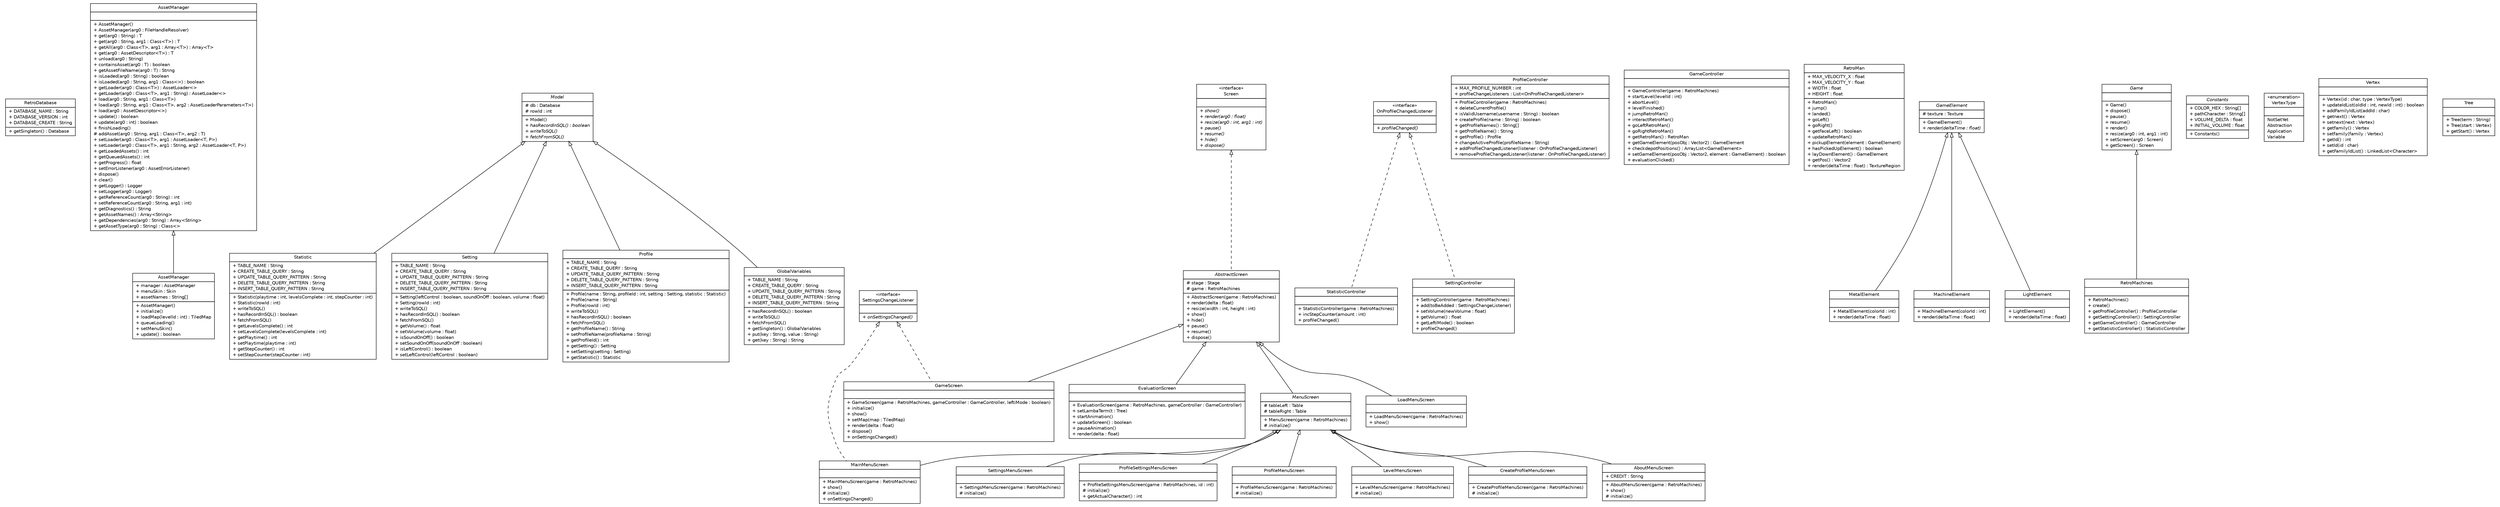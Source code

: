 #!/usr/local/bin/dot
#
# Class diagram 
# Generated by UMLGraph version R5_7_2-3-gee82a7 (http://www.umlgraph.org/)
#

digraph G {
	edge [fontname="Helvetica",fontsize=10,labelfontname="Helvetica",labelfontsize=10];
	node [fontname="Helvetica",fontsize=10,shape=plaintext];
	nodesep=0.25;
	ranksep=0.5;
	// com.retroMachines.data.RetroDatabase
	c0 [label=<<table title="com.retroMachines.data.RetroDatabase" border="0" cellborder="1" cellspacing="0" cellpadding="2" port="p">
		<tr><td><table border="0" cellspacing="0" cellpadding="1">
<tr><td align="center" balign="center"> RetroDatabase </td></tr>
		</table></td></tr>
		<tr><td><table border="0" cellspacing="0" cellpadding="1">
<tr><td align="left" balign="left"> + DATABASE_NAME : String </td></tr>
<tr><td align="left" balign="left"> + DATABASE_VERSION : int </td></tr>
<tr><td align="left" balign="left"> + DATABASE_CREATE : String </td></tr>
		</table></td></tr>
		<tr><td><table border="0" cellspacing="0" cellpadding="1">
<tr><td align="left" balign="left"> + getSingleton() : Database </td></tr>
		</table></td></tr>
		</table>>, URL="null", fontname="Helvetica", fontcolor="black", fontsize=10.0];
	// com.retroMachines.data.AssetManager
	c1 [label=<<table title="com.retroMachines.data.AssetManager" border="0" cellborder="1" cellspacing="0" cellpadding="2" port="p">
		<tr><td><table border="0" cellspacing="0" cellpadding="1">
<tr><td align="center" balign="center"> AssetManager </td></tr>
		</table></td></tr>
		<tr><td><table border="0" cellspacing="0" cellpadding="1">
<tr><td align="left" balign="left"> + manager : AssetManager </td></tr>
<tr><td align="left" balign="left"> + menuSkin : Skin </td></tr>
<tr><td align="left" balign="left"> + assetNames : String[] </td></tr>
		</table></td></tr>
		<tr><td><table border="0" cellspacing="0" cellpadding="1">
<tr><td align="left" balign="left"> + AssetManager() </td></tr>
<tr><td align="left" balign="left"> + initialize() </td></tr>
<tr><td align="left" balign="left"> + loadMap(levelId : int) : TiledMap </td></tr>
<tr><td align="left" balign="left"> + queueLoading() </td></tr>
<tr><td align="left" balign="left"> + setMenuSkin() </td></tr>
<tr><td align="left" balign="left"> + update() : boolean </td></tr>
		</table></td></tr>
		</table>>, URL="null", fontname="Helvetica", fontcolor="black", fontsize=10.0];
	// com.retroMachines.data.models.Statistic
	c2 [label=<<table title="com.retroMachines.data.models.Statistic" border="0" cellborder="1" cellspacing="0" cellpadding="2" port="p">
		<tr><td><table border="0" cellspacing="0" cellpadding="1">
<tr><td align="center" balign="center"> Statistic </td></tr>
		</table></td></tr>
		<tr><td><table border="0" cellspacing="0" cellpadding="1">
<tr><td align="left" balign="left"> + TABLE_NAME : String </td></tr>
<tr><td align="left" balign="left"> + CREATE_TABLE_QUERY : String </td></tr>
<tr><td align="left" balign="left"> + UPDATE_TABLE_QUERY_PATTERN : String </td></tr>
<tr><td align="left" balign="left"> + DELETE_TABLE_QUERY_PATTERN : String </td></tr>
<tr><td align="left" balign="left"> + INSERT_TABLE_QUERY_PATTERN : String </td></tr>
		</table></td></tr>
		<tr><td><table border="0" cellspacing="0" cellpadding="1">
<tr><td align="left" balign="left"> + Statistic(playtime : int, levelsComplete : int, stepCounter : int) </td></tr>
<tr><td align="left" balign="left"> + Statistic(rowId : int) </td></tr>
<tr><td align="left" balign="left"> + writeToSQL() </td></tr>
<tr><td align="left" balign="left"> + hasRecordInSQL() : boolean </td></tr>
<tr><td align="left" balign="left"> + fetchFromSQL() </td></tr>
<tr><td align="left" balign="left"> + getLevelsComplete() : int </td></tr>
<tr><td align="left" balign="left"> + setLevelsComplete(levelsComplete : int) </td></tr>
<tr><td align="left" balign="left"> + getPlaytime() : int </td></tr>
<tr><td align="left" balign="left"> + setPlaytime(playtime : int) </td></tr>
<tr><td align="left" balign="left"> + getStepCounter() : int </td></tr>
<tr><td align="left" balign="left"> + setStepCounter(stepCounter : int) </td></tr>
		</table></td></tr>
		</table>>, URL="null", fontname="Helvetica", fontcolor="black", fontsize=10.0];
	// com.retroMachines.data.models.SettingsChangeListener
	c3 [label=<<table title="com.retroMachines.data.models.SettingsChangeListener" border="0" cellborder="1" cellspacing="0" cellpadding="2" port="p">
		<tr><td><table border="0" cellspacing="0" cellpadding="1">
<tr><td align="center" balign="center"> &#171;interface&#187; </td></tr>
<tr><td align="center" balign="center"> SettingsChangeListener </td></tr>
		</table></td></tr>
		<tr><td><table border="0" cellspacing="0" cellpadding="1">
<tr><td align="left" balign="left">  </td></tr>
		</table></td></tr>
		<tr><td><table border="0" cellspacing="0" cellpadding="1">
<tr><td align="left" balign="left"><font face="Helvetica-Oblique" point-size="10.0"> + onSettingsChanged() </font></td></tr>
		</table></td></tr>
		</table>>, URL="null", fontname="Helvetica", fontcolor="black", fontsize=10.0];
	// com.retroMachines.data.models.Setting
	c4 [label=<<table title="com.retroMachines.data.models.Setting" border="0" cellborder="1" cellspacing="0" cellpadding="2" port="p">
		<tr><td><table border="0" cellspacing="0" cellpadding="1">
<tr><td align="center" balign="center"> Setting </td></tr>
		</table></td></tr>
		<tr><td><table border="0" cellspacing="0" cellpadding="1">
<tr><td align="left" balign="left"> + TABLE_NAME : String </td></tr>
<tr><td align="left" balign="left"> + CREATE_TABLE_QUERY : String </td></tr>
<tr><td align="left" balign="left"> + UPDATE_TABLE_QUERY_PATTERN : String </td></tr>
<tr><td align="left" balign="left"> + DELETE_TABLE_QUERY_PATTERN : String </td></tr>
<tr><td align="left" balign="left"> + INSERT_TABLE_QUERY_PATTERN : String </td></tr>
		</table></td></tr>
		<tr><td><table border="0" cellspacing="0" cellpadding="1">
<tr><td align="left" balign="left"> + Setting(leftControl : boolean, soundOnOff : boolean, volume : float) </td></tr>
<tr><td align="left" balign="left"> + Setting(rowId : int) </td></tr>
<tr><td align="left" balign="left"> + writeToSQL() </td></tr>
<tr><td align="left" balign="left"> + hasRecordInSQL() : boolean </td></tr>
<tr><td align="left" balign="left"> + fetchFromSQL() </td></tr>
<tr><td align="left" balign="left"> + getVolume() : float </td></tr>
<tr><td align="left" balign="left"> + setVolume(volume : float) </td></tr>
<tr><td align="left" balign="left"> + isSoundOnOff() : boolean </td></tr>
<tr><td align="left" balign="left"> + setSoundOnOff(soundOnOff : boolean) </td></tr>
<tr><td align="left" balign="left"> + isLeftControl() : boolean </td></tr>
<tr><td align="left" balign="left"> + setLeftControl(leftControl : boolean) </td></tr>
		</table></td></tr>
		</table>>, URL="null", fontname="Helvetica", fontcolor="black", fontsize=10.0];
	// com.retroMachines.data.models.Profile
	c5 [label=<<table title="com.retroMachines.data.models.Profile" border="0" cellborder="1" cellspacing="0" cellpadding="2" port="p">
		<tr><td><table border="0" cellspacing="0" cellpadding="1">
<tr><td align="center" balign="center"> Profile </td></tr>
		</table></td></tr>
		<tr><td><table border="0" cellspacing="0" cellpadding="1">
<tr><td align="left" balign="left"> + TABLE_NAME : String </td></tr>
<tr><td align="left" balign="left"> + CREATE_TABLE_QUERY : String </td></tr>
<tr><td align="left" balign="left"> + UPDATE_TABLE_QUERY_PATTERN : String </td></tr>
<tr><td align="left" balign="left"> + DELETE_TABLE_QUERY_PATTERN : String </td></tr>
<tr><td align="left" balign="left"> + INSERT_TABLE_QUERY_PATTERN : String </td></tr>
		</table></td></tr>
		<tr><td><table border="0" cellspacing="0" cellpadding="1">
<tr><td align="left" balign="left"> + Profile(name : String, profileId : int, setting : Setting, statistic : Statistic) </td></tr>
<tr><td align="left" balign="left"> + Profile(name : String) </td></tr>
<tr><td align="left" balign="left"> + Profile(rowId : int) </td></tr>
<tr><td align="left" balign="left"> + writeToSQL() </td></tr>
<tr><td align="left" balign="left"> + hasRecordInSQL() : boolean </td></tr>
<tr><td align="left" balign="left"> + fetchFromSQL() </td></tr>
<tr><td align="left" balign="left"> + getProfileName() : String </td></tr>
<tr><td align="left" balign="left"> + setProfileName(profileName : String) </td></tr>
<tr><td align="left" balign="left"> + getProfileId() : int </td></tr>
<tr><td align="left" balign="left"> + getSetting() : Setting </td></tr>
<tr><td align="left" balign="left"> + setSetting(setting : Setting) </td></tr>
<tr><td align="left" balign="left"> + getStatistic() : Statistic </td></tr>
		</table></td></tr>
		</table>>, URL="null", fontname="Helvetica", fontcolor="black", fontsize=10.0];
	// com.retroMachines.data.models.Model
	c6 [label=<<table title="com.retroMachines.data.models.Model" border="0" cellborder="1" cellspacing="0" cellpadding="2" port="p">
		<tr><td><table border="0" cellspacing="0" cellpadding="1">
<tr><td align="center" balign="center"><font face="Helvetica-Oblique"> Model </font></td></tr>
		</table></td></tr>
		<tr><td><table border="0" cellspacing="0" cellpadding="1">
<tr><td align="left" balign="left"> # db : Database </td></tr>
<tr><td align="left" balign="left"> # rowId : int </td></tr>
		</table></td></tr>
		<tr><td><table border="0" cellspacing="0" cellpadding="1">
<tr><td align="left" balign="left"> + Model() </td></tr>
<tr><td align="left" balign="left"><font face="Helvetica-Oblique" point-size="10.0"> + hasRecordInSQL() : boolean </font></td></tr>
<tr><td align="left" balign="left"><font face="Helvetica-Oblique" point-size="10.0"> + writeToSQL() </font></td></tr>
<tr><td align="left" balign="left"><font face="Helvetica-Oblique" point-size="10.0"> + fetchFromSQL() </font></td></tr>
		</table></td></tr>
		</table>>, URL="null", fontname="Helvetica", fontcolor="black", fontsize=10.0];
	// com.retroMachines.data.models.GlobalVariables
	c7 [label=<<table title="com.retroMachines.data.models.GlobalVariables" border="0" cellborder="1" cellspacing="0" cellpadding="2" port="p">
		<tr><td><table border="0" cellspacing="0" cellpadding="1">
<tr><td align="center" balign="center"> GlobalVariables </td></tr>
		</table></td></tr>
		<tr><td><table border="0" cellspacing="0" cellpadding="1">
<tr><td align="left" balign="left"> + TABLE_NAME : String </td></tr>
<tr><td align="left" balign="left"> + CREATE_TABLE_QUERY : String </td></tr>
<tr><td align="left" balign="left"> + UPDATE_TABLE_QUERY_PATTERN : String </td></tr>
<tr><td align="left" balign="left"> + DELETE_TABLE_QUERY_PATTERN : String </td></tr>
<tr><td align="left" balign="left"> + INSERT_TABLE_QUERY_PATTERN : String </td></tr>
		</table></td></tr>
		<tr><td><table border="0" cellspacing="0" cellpadding="1">
<tr><td align="left" balign="left"> + hasRecordInSQL() : boolean </td></tr>
<tr><td align="left" balign="left"> + writeToSQL() </td></tr>
<tr><td align="left" balign="left"> + fetchFromSQL() </td></tr>
<tr><td align="left" balign="left"> + getSingleton() : GlobalVariables </td></tr>
<tr><td align="left" balign="left"> + put(key : String, value : String) </td></tr>
<tr><td align="left" balign="left"> + get(key : String) : String </td></tr>
		</table></td></tr>
		</table>>, URL="null", fontname="Helvetica", fontcolor="black", fontsize=10.0];
	// com.retroMachines.game.controllers.StatisticController
	c8 [label=<<table title="com.retroMachines.game.controllers.StatisticController" border="0" cellborder="1" cellspacing="0" cellpadding="2" port="p">
		<tr><td><table border="0" cellspacing="0" cellpadding="1">
<tr><td align="center" balign="center"> StatisticController </td></tr>
		</table></td></tr>
		<tr><td><table border="0" cellspacing="0" cellpadding="1">
<tr><td align="left" balign="left">  </td></tr>
		</table></td></tr>
		<tr><td><table border="0" cellspacing="0" cellpadding="1">
<tr><td align="left" balign="left"> + StatisticController(game : RetroMachines) </td></tr>
<tr><td align="left" balign="left"> + incStepCounter(amount : int) </td></tr>
<tr><td align="left" balign="left"> + profileChanged() </td></tr>
		</table></td></tr>
		</table>>, URL="null", fontname="Helvetica", fontcolor="black", fontsize=10.0];
	// com.retroMachines.game.controllers.SettingController
	c9 [label=<<table title="com.retroMachines.game.controllers.SettingController" border="0" cellborder="1" cellspacing="0" cellpadding="2" port="p">
		<tr><td><table border="0" cellspacing="0" cellpadding="1">
<tr><td align="center" balign="center"> SettingController </td></tr>
		</table></td></tr>
		<tr><td><table border="0" cellspacing="0" cellpadding="1">
<tr><td align="left" balign="left">  </td></tr>
		</table></td></tr>
		<tr><td><table border="0" cellspacing="0" cellpadding="1">
<tr><td align="left" balign="left"> + SettingController(game : RetroMachines) </td></tr>
<tr><td align="left" balign="left"> + add(toBeAdded : SettingsChangeListener) </td></tr>
<tr><td align="left" balign="left"> + setVolume(newVolume : float) </td></tr>
<tr><td align="left" balign="left"> + getVolume() : float </td></tr>
<tr><td align="left" balign="left"> + getLeftiMode() : boolean </td></tr>
<tr><td align="left" balign="left"> + profileChanged() </td></tr>
		</table></td></tr>
		</table>>, URL="null", fontname="Helvetica", fontcolor="black", fontsize=10.0];
	// com.retroMachines.game.controllers.ProfileController
	c10 [label=<<table title="com.retroMachines.game.controllers.ProfileController" border="0" cellborder="1" cellspacing="0" cellpadding="2" port="p">
		<tr><td><table border="0" cellspacing="0" cellpadding="1">
<tr><td align="center" balign="center"> ProfileController </td></tr>
		</table></td></tr>
		<tr><td><table border="0" cellspacing="0" cellpadding="1">
<tr><td align="left" balign="left"> + MAX_PROFILE_NUMBER : int </td></tr>
<tr><td align="left" balign="left"> + profileChangeListeners : List&lt;OnProfileChangedListener&gt; </td></tr>
		</table></td></tr>
		<tr><td><table border="0" cellspacing="0" cellpadding="1">
<tr><td align="left" balign="left"> + ProfileController(game : RetroMachines) </td></tr>
<tr><td align="left" balign="left"> + deleteCurrentProfile() </td></tr>
<tr><td align="left" balign="left"> + isValidUsername(username : String) : boolean </td></tr>
<tr><td align="left" balign="left"> + createProfile(name : String) : boolean </td></tr>
<tr><td align="left" balign="left"> + getProfileNames() : String[] </td></tr>
<tr><td align="left" balign="left"> + getProfileName() : String </td></tr>
<tr><td align="left" balign="left"> + getProfile() : Profile </td></tr>
<tr><td align="left" balign="left"> + changeActiveProfile(profileName : String) </td></tr>
<tr><td align="left" balign="left"> + addProfileChangedListener(listener : OnProfileChangedListener) </td></tr>
<tr><td align="left" balign="left"> + removeProfileChangedListener(listener : OnProfileChangedListener) </td></tr>
		</table></td></tr>
		</table>>, URL="null", fontname="Helvetica", fontcolor="black", fontsize=10.0];
	// com.retroMachines.game.controllers.OnProfileChangedListener
	c11 [label=<<table title="com.retroMachines.game.controllers.OnProfileChangedListener" border="0" cellborder="1" cellspacing="0" cellpadding="2" port="p">
		<tr><td><table border="0" cellspacing="0" cellpadding="1">
<tr><td align="center" balign="center"> &#171;interface&#187; </td></tr>
<tr><td align="center" balign="center"> OnProfileChangedListener </td></tr>
		</table></td></tr>
		<tr><td><table border="0" cellspacing="0" cellpadding="1">
<tr><td align="left" balign="left">  </td></tr>
		</table></td></tr>
		<tr><td><table border="0" cellspacing="0" cellpadding="1">
<tr><td align="left" balign="left"><font face="Helvetica-Oblique" point-size="10.0"> + profileChanged() </font></td></tr>
		</table></td></tr>
		</table>>, URL="null", fontname="Helvetica", fontcolor="black", fontsize=10.0];
	// com.retroMachines.game.controllers.GameController
	c12 [label=<<table title="com.retroMachines.game.controllers.GameController" border="0" cellborder="1" cellspacing="0" cellpadding="2" port="p">
		<tr><td><table border="0" cellspacing="0" cellpadding="1">
<tr><td align="center" balign="center"> GameController </td></tr>
		</table></td></tr>
		<tr><td><table border="0" cellspacing="0" cellpadding="1">
<tr><td align="left" balign="left">  </td></tr>
		</table></td></tr>
		<tr><td><table border="0" cellspacing="0" cellpadding="1">
<tr><td align="left" balign="left"> + GameController(game : RetroMachines) </td></tr>
<tr><td align="left" balign="left"> + startLevel(levelId : int) </td></tr>
<tr><td align="left" balign="left"> + abortLevel() </td></tr>
<tr><td align="left" balign="left"> + levelFinished() </td></tr>
<tr><td align="left" balign="left"> + jumpRetroMan() </td></tr>
<tr><td align="left" balign="left"> + interactRetroMan() </td></tr>
<tr><td align="left" balign="left"> + goLeftRetroMan() </td></tr>
<tr><td align="left" balign="left"> + goRightRetroMan() </td></tr>
<tr><td align="left" balign="left"> + getRetroMan() : RetroMan </td></tr>
<tr><td align="left" balign="left"> + getGameElement(posObj : Vector2) : GameElement </td></tr>
<tr><td align="left" balign="left"> + checkdepotPositions() : ArrayList&lt;GameElement&gt; </td></tr>
<tr><td align="left" balign="left"> + setGameElement(posObj : Vector2, element : GameElement) : boolean </td></tr>
<tr><td align="left" balign="left"> + evaluationClicked() </td></tr>
		</table></td></tr>
		</table>>, URL="null", fontname="Helvetica", fontcolor="black", fontsize=10.0];
	// com.retroMachines.game.gameelements.RetroMan
	c13 [label=<<table title="com.retroMachines.game.gameelements.RetroMan" border="0" cellborder="1" cellspacing="0" cellpadding="2" port="p">
		<tr><td><table border="0" cellspacing="0" cellpadding="1">
<tr><td align="center" balign="center"> RetroMan </td></tr>
		</table></td></tr>
		<tr><td><table border="0" cellspacing="0" cellpadding="1">
<tr><td align="left" balign="left"> + MAX_VELOCITY_X : float </td></tr>
<tr><td align="left" balign="left"> + MAX_VELOCITY_Y : float </td></tr>
<tr><td align="left" balign="left"> + WIDTH : float </td></tr>
<tr><td align="left" balign="left"> + HEIGHT : float </td></tr>
		</table></td></tr>
		<tr><td><table border="0" cellspacing="0" cellpadding="1">
<tr><td align="left" balign="left"> + RetroMan() </td></tr>
<tr><td align="left" balign="left"> + jump() </td></tr>
<tr><td align="left" balign="left"> + landed() </td></tr>
<tr><td align="left" balign="left"> + goLeft() </td></tr>
<tr><td align="left" balign="left"> + goRight() </td></tr>
<tr><td align="left" balign="left"> + getFaceLeft() : boolean </td></tr>
<tr><td align="left" balign="left"> + updateRetroMan() </td></tr>
<tr><td align="left" balign="left"> + pickupElement(element : GameElement) </td></tr>
<tr><td align="left" balign="left"> + hasPickedUpElement() : boolean </td></tr>
<tr><td align="left" balign="left"> + layDownElement() : GameElement </td></tr>
<tr><td align="left" balign="left"> + getPos() : Vector2 </td></tr>
<tr><td align="left" balign="left"> + render(deltaTime : float) : TextureRegion </td></tr>
		</table></td></tr>
		</table>>, URL="null", fontname="Helvetica", fontcolor="black", fontsize=10.0];
	// com.retroMachines.game.gameelements.MetalElement
	c14 [label=<<table title="com.retroMachines.game.gameelements.MetalElement" border="0" cellborder="1" cellspacing="0" cellpadding="2" port="p">
		<tr><td><table border="0" cellspacing="0" cellpadding="1">
<tr><td align="center" balign="center"> MetalElement </td></tr>
		</table></td></tr>
		<tr><td><table border="0" cellspacing="0" cellpadding="1">
<tr><td align="left" balign="left">  </td></tr>
		</table></td></tr>
		<tr><td><table border="0" cellspacing="0" cellpadding="1">
<tr><td align="left" balign="left"> + MetalElement(colorId : int) </td></tr>
<tr><td align="left" balign="left"> + render(deltaTime : float) </td></tr>
		</table></td></tr>
		</table>>, URL="null", fontname="Helvetica", fontcolor="black", fontsize=10.0];
	// com.retroMachines.game.gameelements.MachineElement
	c15 [label=<<table title="com.retroMachines.game.gameelements.MachineElement" border="0" cellborder="1" cellspacing="0" cellpadding="2" port="p">
		<tr><td><table border="0" cellspacing="0" cellpadding="1">
<tr><td align="center" balign="center"> MachineElement </td></tr>
		</table></td></tr>
		<tr><td><table border="0" cellspacing="0" cellpadding="1">
<tr><td align="left" balign="left">  </td></tr>
		</table></td></tr>
		<tr><td><table border="0" cellspacing="0" cellpadding="1">
<tr><td align="left" balign="left"> + MachineElement(colorId : int) </td></tr>
<tr><td align="left" balign="left"> + render(deltaTime : float) </td></tr>
		</table></td></tr>
		</table>>, URL="null", fontname="Helvetica", fontcolor="black", fontsize=10.0];
	// com.retroMachines.game.gameelements.LightElement
	c16 [label=<<table title="com.retroMachines.game.gameelements.LightElement" border="0" cellborder="1" cellspacing="0" cellpadding="2" port="p">
		<tr><td><table border="0" cellspacing="0" cellpadding="1">
<tr><td align="center" balign="center"> LightElement </td></tr>
		</table></td></tr>
		<tr><td><table border="0" cellspacing="0" cellpadding="1">
<tr><td align="left" balign="left">  </td></tr>
		</table></td></tr>
		<tr><td><table border="0" cellspacing="0" cellpadding="1">
<tr><td align="left" balign="left"> + LightElement() </td></tr>
<tr><td align="left" balign="left"> + render(deltaTime : float) </td></tr>
		</table></td></tr>
		</table>>, URL="null", fontname="Helvetica", fontcolor="black", fontsize=10.0];
	// com.retroMachines.game.gameelements.GameElement
	c17 [label=<<table title="com.retroMachines.game.gameelements.GameElement" border="0" cellborder="1" cellspacing="0" cellpadding="2" port="p">
		<tr><td><table border="0" cellspacing="0" cellpadding="1">
<tr><td align="center" balign="center"><font face="Helvetica-Oblique"> GameElement </font></td></tr>
		</table></td></tr>
		<tr><td><table border="0" cellspacing="0" cellpadding="1">
<tr><td align="left" balign="left"> # texture : Texture </td></tr>
		</table></td></tr>
		<tr><td><table border="0" cellspacing="0" cellpadding="1">
<tr><td align="left" balign="left"> + GameElement() </td></tr>
<tr><td align="left" balign="left"><font face="Helvetica-Oblique" point-size="10.0"> + render(deltaTime : float) </font></td></tr>
		</table></td></tr>
		</table>>, URL="null", fontname="Helvetica", fontcolor="black", fontsize=10.0];
	// com.retroMachines.RetroMachines
	c19 [label=<<table title="com.retroMachines.RetroMachines" border="0" cellborder="1" cellspacing="0" cellpadding="2" port="p">
		<tr><td><table border="0" cellspacing="0" cellpadding="1">
<tr><td align="center" balign="center"> RetroMachines </td></tr>
		</table></td></tr>
		<tr><td><table border="0" cellspacing="0" cellpadding="1">
<tr><td align="left" balign="left">  </td></tr>
		</table></td></tr>
		<tr><td><table border="0" cellspacing="0" cellpadding="1">
<tr><td align="left" balign="left"> + RetroMachines() </td></tr>
<tr><td align="left" balign="left"> + create() </td></tr>
<tr><td align="left" balign="left"> + getProfileController() : ProfileController </td></tr>
<tr><td align="left" balign="left"> + getSettingController() : SettingController </td></tr>
<tr><td align="left" balign="left"> + getGameController() : GameController </td></tr>
<tr><td align="left" balign="left"> + getStatisticController() : StatisticController </td></tr>
		</table></td></tr>
		</table>>, URL="null", fontname="Helvetica", fontcolor="black", fontsize=10.0];
	// com.retroMachines.ui.screens.AbstractScreen
	c20 [label=<<table title="com.retroMachines.ui.screens.AbstractScreen" border="0" cellborder="1" cellspacing="0" cellpadding="2" port="p">
		<tr><td><table border="0" cellspacing="0" cellpadding="1">
<tr><td align="center" balign="center"><font face="Helvetica-Oblique"> AbstractScreen </font></td></tr>
		</table></td></tr>
		<tr><td><table border="0" cellspacing="0" cellpadding="1">
<tr><td align="left" balign="left"> # stage : Stage </td></tr>
<tr><td align="left" balign="left"> # game : RetroMachines </td></tr>
		</table></td></tr>
		<tr><td><table border="0" cellspacing="0" cellpadding="1">
<tr><td align="left" balign="left"> + AbstractScreen(game : RetroMachines) </td></tr>
<tr><td align="left" balign="left"> + render(delta : float) </td></tr>
<tr><td align="left" balign="left"> + resize(width : int, height : int) </td></tr>
<tr><td align="left" balign="left"> + show() </td></tr>
<tr><td align="left" balign="left"> + hide() </td></tr>
<tr><td align="left" balign="left"> + pause() </td></tr>
<tr><td align="left" balign="left"> + resume() </td></tr>
<tr><td align="left" balign="left"> + dispose() </td></tr>
		</table></td></tr>
		</table>>, URL="null", fontname="Helvetica", fontcolor="black", fontsize=10.0];
	// com.retroMachines.ui.screens.game.GameScreen
	c21 [label=<<table title="com.retroMachines.ui.screens.game.GameScreen" border="0" cellborder="1" cellspacing="0" cellpadding="2" port="p">
		<tr><td><table border="0" cellspacing="0" cellpadding="1">
<tr><td align="center" balign="center"> GameScreen </td></tr>
		</table></td></tr>
		<tr><td><table border="0" cellspacing="0" cellpadding="1">
<tr><td align="left" balign="left">  </td></tr>
		</table></td></tr>
		<tr><td><table border="0" cellspacing="0" cellpadding="1">
<tr><td align="left" balign="left"> + GameScreen(game : RetroMachines, gameController : GameController, leftiMode : boolean) </td></tr>
<tr><td align="left" balign="left"> + initialize() </td></tr>
<tr><td align="left" balign="left"> + show() </td></tr>
<tr><td align="left" balign="left"> + setMap(map : TiledMap) </td></tr>
<tr><td align="left" balign="left"> + render(delta : float) </td></tr>
<tr><td align="left" balign="left"> + dispose() </td></tr>
<tr><td align="left" balign="left"> + onSettingsChanged() </td></tr>
		</table></td></tr>
		</table>>, URL="null", fontname="Helvetica", fontcolor="black", fontsize=10.0];
	// com.retroMachines.ui.screens.game.EvaluationScreen
	c22 [label=<<table title="com.retroMachines.ui.screens.game.EvaluationScreen" border="0" cellborder="1" cellspacing="0" cellpadding="2" port="p">
		<tr><td><table border="0" cellspacing="0" cellpadding="1">
<tr><td align="center" balign="center"> EvaluationScreen </td></tr>
		</table></td></tr>
		<tr><td><table border="0" cellspacing="0" cellpadding="1">
<tr><td align="left" balign="left">  </td></tr>
		</table></td></tr>
		<tr><td><table border="0" cellspacing="0" cellpadding="1">
<tr><td align="left" balign="left"> + EvaluationScreen(game : RetroMachines, gameController : GameController) </td></tr>
<tr><td align="left" balign="left"> + setLambaTerm(t : Tree) </td></tr>
<tr><td align="left" balign="left"> + startAnimation() </td></tr>
<tr><td align="left" balign="left"> + updateScreen() : boolean </td></tr>
<tr><td align="left" balign="left"> + pauseAnimation() </td></tr>
<tr><td align="left" balign="left"> + render(delta : float) </td></tr>
		</table></td></tr>
		</table>>, URL="null", fontname="Helvetica", fontcolor="black", fontsize=10.0];
	// com.retroMachines.ui.screens.menus.SettingsMenuScreen
	c23 [label=<<table title="com.retroMachines.ui.screens.menus.SettingsMenuScreen" border="0" cellborder="1" cellspacing="0" cellpadding="2" port="p">
		<tr><td><table border="0" cellspacing="0" cellpadding="1">
<tr><td align="center" balign="center"> SettingsMenuScreen </td></tr>
		</table></td></tr>
		<tr><td><table border="0" cellspacing="0" cellpadding="1">
<tr><td align="left" balign="left">  </td></tr>
		</table></td></tr>
		<tr><td><table border="0" cellspacing="0" cellpadding="1">
<tr><td align="left" balign="left"> + SettingsMenuScreen(game : RetroMachines) </td></tr>
<tr><td align="left" balign="left"> # initialize() </td></tr>
		</table></td></tr>
		</table>>, URL="null", fontname="Helvetica", fontcolor="black", fontsize=10.0];
	// com.retroMachines.ui.screens.menus.ProfileSettingsMenuScreen
	c24 [label=<<table title="com.retroMachines.ui.screens.menus.ProfileSettingsMenuScreen" border="0" cellborder="1" cellspacing="0" cellpadding="2" port="p">
		<tr><td><table border="0" cellspacing="0" cellpadding="1">
<tr><td align="center" balign="center"> ProfileSettingsMenuScreen </td></tr>
		</table></td></tr>
		<tr><td><table border="0" cellspacing="0" cellpadding="1">
<tr><td align="left" balign="left">  </td></tr>
		</table></td></tr>
		<tr><td><table border="0" cellspacing="0" cellpadding="1">
<tr><td align="left" balign="left"> + ProfileSettingsMenuScreen(game : RetroMachines, id : int) </td></tr>
<tr><td align="left" balign="left"> # initialize() </td></tr>
<tr><td align="left" balign="left"> + getActualCharacter() : int </td></tr>
		</table></td></tr>
		</table>>, URL="null", fontname="Helvetica", fontcolor="black", fontsize=10.0];
	// com.retroMachines.ui.screens.menus.ProfileMenuScreen
	c25 [label=<<table title="com.retroMachines.ui.screens.menus.ProfileMenuScreen" border="0" cellborder="1" cellspacing="0" cellpadding="2" port="p">
		<tr><td><table border="0" cellspacing="0" cellpadding="1">
<tr><td align="center" balign="center"> ProfileMenuScreen </td></tr>
		</table></td></tr>
		<tr><td><table border="0" cellspacing="0" cellpadding="1">
<tr><td align="left" balign="left">  </td></tr>
		</table></td></tr>
		<tr><td><table border="0" cellspacing="0" cellpadding="1">
<tr><td align="left" balign="left"> + ProfileMenuScreen(game : RetroMachines) </td></tr>
<tr><td align="left" balign="left"> # initialize() </td></tr>
		</table></td></tr>
		</table>>, URL="null", fontname="Helvetica", fontcolor="black", fontsize=10.0];
	// com.retroMachines.ui.screens.menus.MenuScreen
	c26 [label=<<table title="com.retroMachines.ui.screens.menus.MenuScreen" border="0" cellborder="1" cellspacing="0" cellpadding="2" port="p">
		<tr><td><table border="0" cellspacing="0" cellpadding="1">
<tr><td align="center" balign="center"><font face="Helvetica-Oblique"> MenuScreen </font></td></tr>
		</table></td></tr>
		<tr><td><table border="0" cellspacing="0" cellpadding="1">
<tr><td align="left" balign="left"> # tableLeft : Table </td></tr>
<tr><td align="left" balign="left"> # tableRight : Table </td></tr>
		</table></td></tr>
		<tr><td><table border="0" cellspacing="0" cellpadding="1">
<tr><td align="left" balign="left"> + MenuScreen(game : RetroMachines) </td></tr>
<tr><td align="left" balign="left"><font face="Helvetica-Oblique" point-size="10.0"> # initialize() </font></td></tr>
		</table></td></tr>
		</table>>, URL="null", fontname="Helvetica", fontcolor="black", fontsize=10.0];
	// com.retroMachines.ui.screens.menus.MainMenuScreen
	c27 [label=<<table title="com.retroMachines.ui.screens.menus.MainMenuScreen" border="0" cellborder="1" cellspacing="0" cellpadding="2" port="p">
		<tr><td><table border="0" cellspacing="0" cellpadding="1">
<tr><td align="center" balign="center"> MainMenuScreen </td></tr>
		</table></td></tr>
		<tr><td><table border="0" cellspacing="0" cellpadding="1">
<tr><td align="left" balign="left">  </td></tr>
		</table></td></tr>
		<tr><td><table border="0" cellspacing="0" cellpadding="1">
<tr><td align="left" balign="left"> + MainMenuScreen(game : RetroMachines) </td></tr>
<tr><td align="left" balign="left"> + show() </td></tr>
<tr><td align="left" balign="left"> # initialize() </td></tr>
<tr><td align="left" balign="left"> + onSettingsChanged() </td></tr>
		</table></td></tr>
		</table>>, URL="null", fontname="Helvetica", fontcolor="black", fontsize=10.0];
	// com.retroMachines.ui.screens.menus.LoadMenuScreen
	c28 [label=<<table title="com.retroMachines.ui.screens.menus.LoadMenuScreen" border="0" cellborder="1" cellspacing="0" cellpadding="2" port="p">
		<tr><td><table border="0" cellspacing="0" cellpadding="1">
<tr><td align="center" balign="center"> LoadMenuScreen </td></tr>
		</table></td></tr>
		<tr><td><table border="0" cellspacing="0" cellpadding="1">
<tr><td align="left" balign="left">  </td></tr>
		</table></td></tr>
		<tr><td><table border="0" cellspacing="0" cellpadding="1">
<tr><td align="left" balign="left"> + LoadMenuScreen(game : RetroMachines) </td></tr>
<tr><td align="left" balign="left"> + show() </td></tr>
		</table></td></tr>
		</table>>, URL="null", fontname="Helvetica", fontcolor="black", fontsize=10.0];
	// com.retroMachines.ui.screens.menus.LevelMenuScreen
	c29 [label=<<table title="com.retroMachines.ui.screens.menus.LevelMenuScreen" border="0" cellborder="1" cellspacing="0" cellpadding="2" port="p">
		<tr><td><table border="0" cellspacing="0" cellpadding="1">
<tr><td align="center" balign="center"> LevelMenuScreen </td></tr>
		</table></td></tr>
		<tr><td><table border="0" cellspacing="0" cellpadding="1">
<tr><td align="left" balign="left">  </td></tr>
		</table></td></tr>
		<tr><td><table border="0" cellspacing="0" cellpadding="1">
<tr><td align="left" balign="left"> + LevelMenuScreen(game : RetroMachines) </td></tr>
<tr><td align="left" balign="left"> # initialize() </td></tr>
		</table></td></tr>
		</table>>, URL="null", fontname="Helvetica", fontcolor="black", fontsize=10.0];
	// com.retroMachines.ui.screens.menus.CreateProfileMenuScreen
	c30 [label=<<table title="com.retroMachines.ui.screens.menus.CreateProfileMenuScreen" border="0" cellborder="1" cellspacing="0" cellpadding="2" port="p">
		<tr><td><table border="0" cellspacing="0" cellpadding="1">
<tr><td align="center" balign="center"> CreateProfileMenuScreen </td></tr>
		</table></td></tr>
		<tr><td><table border="0" cellspacing="0" cellpadding="1">
<tr><td align="left" balign="left">  </td></tr>
		</table></td></tr>
		<tr><td><table border="0" cellspacing="0" cellpadding="1">
<tr><td align="left" balign="left"> + CreateProfileMenuScreen(game : RetroMachines) </td></tr>
<tr><td align="left" balign="left"> # initialize() </td></tr>
		</table></td></tr>
		</table>>, URL="null", fontname="Helvetica", fontcolor="black", fontsize=10.0];
	// com.retroMachines.ui.screens.menus.AboutMenuScreen
	c31 [label=<<table title="com.retroMachines.ui.screens.menus.AboutMenuScreen" border="0" cellborder="1" cellspacing="0" cellpadding="2" port="p">
		<tr><td><table border="0" cellspacing="0" cellpadding="1">
<tr><td align="center" balign="center"> AboutMenuScreen </td></tr>
		</table></td></tr>
		<tr><td><table border="0" cellspacing="0" cellpadding="1">
<tr><td align="left" balign="left"> + CREDIT : String </td></tr>
		</table></td></tr>
		<tr><td><table border="0" cellspacing="0" cellpadding="1">
<tr><td align="left" balign="left"> + AboutMenuScreen(game : RetroMachines) </td></tr>
<tr><td align="left" balign="left"> + show() </td></tr>
<tr><td align="left" balign="left"> # initialize() </td></tr>
		</table></td></tr>
		</table>>, URL="null", fontname="Helvetica", fontcolor="black", fontsize=10.0];
	// com.retroMachines.util.Constants
	c32 [label=<<table title="com.retroMachines.util.Constants" border="0" cellborder="1" cellspacing="0" cellpadding="2" port="p">
		<tr><td><table border="0" cellspacing="0" cellpadding="1">
<tr><td align="center" balign="center"><font face="Helvetica-Oblique"> Constants </font></td></tr>
		</table></td></tr>
		<tr><td><table border="0" cellspacing="0" cellpadding="1">
<tr><td align="left" balign="left"> + COLOR_HEX : String[] </td></tr>
<tr><td align="left" balign="left"> + pathCharacter : String[] </td></tr>
<tr><td align="left" balign="left"> + VOLUME_DELTA : float </td></tr>
<tr><td align="left" balign="left"> + INITIAL_VOLUME : float </td></tr>
		</table></td></tr>
		<tr><td><table border="0" cellspacing="0" cellpadding="1">
<tr><td align="left" balign="left"> + Constants() </td></tr>
		</table></td></tr>
		</table>>, URL="null", fontname="Helvetica", fontcolor="black", fontsize=10.0];
	// com.retroMachines.util.lambda.VertexType
	c33 [label=<<table title="com.retroMachines.util.lambda.VertexType" border="0" cellborder="1" cellspacing="0" cellpadding="2" port="p">
		<tr><td><table border="0" cellspacing="0" cellpadding="1">
<tr><td align="center" balign="center"> &#171;enumeration&#187; </td></tr>
<tr><td align="center" balign="center"> VertexType </td></tr>
		</table></td></tr>
		<tr><td><table border="0" cellspacing="0" cellpadding="1">
<tr><td align="left" balign="left">  </td></tr>
		</table></td></tr>
		<tr><td><table border="0" cellspacing="0" cellpadding="1">
<tr><td align="left" balign="left"> NotSetYet </td></tr>
<tr><td align="left" balign="left"> Abstraction </td></tr>
<tr><td align="left" balign="left"> Application </td></tr>
<tr><td align="left" balign="left"> Variable </td></tr>
		</table></td></tr>
		</table>>, URL="null", fontname="Helvetica", fontcolor="black", fontsize=10.0];
	// com.retroMachines.util.lambda.Vertex
	c34 [label=<<table title="com.retroMachines.util.lambda.Vertex" border="0" cellborder="1" cellspacing="0" cellpadding="2" port="p">
		<tr><td><table border="0" cellspacing="0" cellpadding="1">
<tr><td align="center" balign="center"> Vertex </td></tr>
		</table></td></tr>
		<tr><td><table border="0" cellspacing="0" cellpadding="1">
<tr><td align="left" balign="left">  </td></tr>
		</table></td></tr>
		<tr><td><table border="0" cellspacing="0" cellpadding="1">
<tr><td align="left" balign="left"> + Vertex(id : char, type : VertexType) </td></tr>
<tr><td align="left" balign="left"> + updateIdList(oldId : int, newId : int) : boolean </td></tr>
<tr><td align="left" balign="left"> + addFamilyIdList(addId : char) </td></tr>
<tr><td align="left" balign="left"> + getnext() : Vertex </td></tr>
<tr><td align="left" balign="left"> + setnext(next : Vertex) </td></tr>
<tr><td align="left" balign="left"> + getfamily() : Vertex </td></tr>
<tr><td align="left" balign="left"> + setfamily(family : Vertex) </td></tr>
<tr><td align="left" balign="left"> + getId() : int </td></tr>
<tr><td align="left" balign="left"> + setId(id : char) </td></tr>
<tr><td align="left" balign="left"> + getFamilyIdList() : LinkedList&lt;Character&gt; </td></tr>
		</table></td></tr>
		</table>>, URL="null", fontname="Helvetica", fontcolor="black", fontsize=10.0];
	// com.retroMachines.util.lambda.Tree
	c35 [label=<<table title="com.retroMachines.util.lambda.Tree" border="0" cellborder="1" cellspacing="0" cellpadding="2" port="p">
		<tr><td><table border="0" cellspacing="0" cellpadding="1">
<tr><td align="center" balign="center"> Tree </td></tr>
		</table></td></tr>
		<tr><td><table border="0" cellspacing="0" cellpadding="1">
<tr><td align="left" balign="left">  </td></tr>
		</table></td></tr>
		<tr><td><table border="0" cellspacing="0" cellpadding="1">
<tr><td align="left" balign="left"> + Tree(term : String) </td></tr>
<tr><td align="left" balign="left"> + Tree(start : Vertex) </td></tr>
<tr><td align="left" balign="left"> + getStart() : Vertex </td></tr>
		</table></td></tr>
		</table>>, URL="null", fontname="Helvetica", fontcolor="black", fontsize=10.0];
	//com.retroMachines.data.AssetManager extends com.badlogic.gdx.assets.AssetManager
	c36:p -> c1:p [dir=back,arrowtail=empty];
	//com.retroMachines.data.models.Statistic extends com.retroMachines.data.models.Model
	c6:p -> c2:p [dir=back,arrowtail=empty];
	//com.retroMachines.data.models.Setting extends com.retroMachines.data.models.Model
	c6:p -> c4:p [dir=back,arrowtail=empty];
	//com.retroMachines.data.models.Profile extends com.retroMachines.data.models.Model
	c6:p -> c5:p [dir=back,arrowtail=empty];
	//com.retroMachines.data.models.GlobalVariables extends com.retroMachines.data.models.Model
	c6:p -> c7:p [dir=back,arrowtail=empty];
	//com.retroMachines.game.controllers.StatisticController implements com.retroMachines.game.controllers.OnProfileChangedListener
	c11:p -> c8:p [dir=back,arrowtail=empty,style=dashed];
	//com.retroMachines.game.controllers.SettingController implements com.retroMachines.game.controllers.OnProfileChangedListener
	c11:p -> c9:p [dir=back,arrowtail=empty,style=dashed];
	//com.retroMachines.game.gameelements.MetalElement extends com.retroMachines.game.gameelements.GameElement
	c17:p -> c14:p [dir=back,arrowtail=empty];
	//com.retroMachines.game.gameelements.MachineElement extends com.retroMachines.game.gameelements.GameElement
	c17:p -> c15:p [dir=back,arrowtail=empty];
	//com.retroMachines.game.gameelements.LightElement extends com.retroMachines.game.gameelements.GameElement
	c17:p -> c16:p [dir=back,arrowtail=empty];
	//com.retroMachines.RetroMachines extends com.badlogic.gdx.Game
	c37:p -> c19:p [dir=back,arrowtail=empty];
	//com.retroMachines.ui.screens.AbstractScreen implements com.badlogic.gdx.Screen
	c38:p -> c20:p [dir=back,arrowtail=empty,style=dashed];
	//com.retroMachines.ui.screens.game.GameScreen extends com.retroMachines.ui.screens.AbstractScreen
	c20:p -> c21:p [dir=back,arrowtail=empty];
	//com.retroMachines.ui.screens.game.GameScreen implements com.retroMachines.data.models.SettingsChangeListener
	c3:p -> c21:p [dir=back,arrowtail=empty,style=dashed];
	//com.retroMachines.ui.screens.game.EvaluationScreen extends com.retroMachines.ui.screens.AbstractScreen
	c20:p -> c22:p [dir=back,arrowtail=empty];
	//com.retroMachines.ui.screens.menus.SettingsMenuScreen extends com.retroMachines.ui.screens.menus.MenuScreen
	c26:p -> c23:p [dir=back,arrowtail=empty];
	//com.retroMachines.ui.screens.menus.ProfileSettingsMenuScreen extends com.retroMachines.ui.screens.menus.MenuScreen
	c26:p -> c24:p [dir=back,arrowtail=empty];
	//com.retroMachines.ui.screens.menus.ProfileMenuScreen extends com.retroMachines.ui.screens.menus.MenuScreen
	c26:p -> c25:p [dir=back,arrowtail=empty];
	//com.retroMachines.ui.screens.menus.MenuScreen extends com.retroMachines.ui.screens.AbstractScreen
	c20:p -> c26:p [dir=back,arrowtail=empty];
	//com.retroMachines.ui.screens.menus.MainMenuScreen extends com.retroMachines.ui.screens.menus.MenuScreen
	c26:p -> c27:p [dir=back,arrowtail=empty];
	//com.retroMachines.ui.screens.menus.MainMenuScreen implements com.retroMachines.data.models.SettingsChangeListener
	c3:p -> c27:p [dir=back,arrowtail=empty,style=dashed];
	//com.retroMachines.ui.screens.menus.LoadMenuScreen extends com.retroMachines.ui.screens.AbstractScreen
	c20:p -> c28:p [dir=back,arrowtail=empty];
	//com.retroMachines.ui.screens.menus.LevelMenuScreen extends com.retroMachines.ui.screens.menus.MenuScreen
	c26:p -> c29:p [dir=back,arrowtail=empty];
	//com.retroMachines.ui.screens.menus.CreateProfileMenuScreen extends com.retroMachines.ui.screens.menus.MenuScreen
	c26:p -> c30:p [dir=back,arrowtail=empty];
	//com.retroMachines.ui.screens.menus.AboutMenuScreen extends com.retroMachines.ui.screens.menus.MenuScreen
	c26:p -> c31:p [dir=back,arrowtail=empty];
	// com.badlogic.gdx.assets.AssetManager
	c36 [label=<<table title="com.badlogic.gdx.assets.AssetManager" border="0" cellborder="1" cellspacing="0" cellpadding="2" port="p" href="http://java.sun.com/j2se/1.4.2/docs/api/com/badlogic/gdx/assets/AssetManager.html">
		<tr><td><table border="0" cellspacing="0" cellpadding="1">
<tr><td align="center" balign="center"> AssetManager </td></tr>
		</table></td></tr>
		<tr><td><table border="0" cellspacing="0" cellpadding="1">
<tr><td align="left" balign="left">  </td></tr>
		</table></td></tr>
		<tr><td><table border="0" cellspacing="0" cellpadding="1">
<tr><td align="left" balign="left"> + AssetManager() </td></tr>
<tr><td align="left" balign="left"> + AssetManager(arg0 : FileHandleResolver) </td></tr>
<tr><td align="left" balign="left"> + get(arg0 : String) : T </td></tr>
<tr><td align="left" balign="left"> + get(arg0 : String, arg1 : Class&lt;T&gt;) : T </td></tr>
<tr><td align="left" balign="left"> + getAll(arg0 : Class&lt;T&gt;, arg1 : Array&lt;T&gt;) : Array&lt;T&gt; </td></tr>
<tr><td align="left" balign="left"> + get(arg0 : AssetDescriptor&lt;T&gt;) : T </td></tr>
<tr><td align="left" balign="left"> + unload(arg0 : String) </td></tr>
<tr><td align="left" balign="left"> + containsAsset(arg0 : T) : boolean </td></tr>
<tr><td align="left" balign="left"> + getAssetFileName(arg0 : T) : String </td></tr>
<tr><td align="left" balign="left"> + isLoaded(arg0 : String) : boolean </td></tr>
<tr><td align="left" balign="left"> + isLoaded(arg0 : String, arg1 : Class&lt;&gt;) : boolean </td></tr>
<tr><td align="left" balign="left"> + getLoader(arg0 : Class&lt;T&gt;) : AssetLoader&lt;&gt; </td></tr>
<tr><td align="left" balign="left"> + getLoader(arg0 : Class&lt;T&gt;, arg1 : String) : AssetLoader&lt;&gt; </td></tr>
<tr><td align="left" balign="left"> + load(arg0 : String, arg1 : Class&lt;T&gt;) </td></tr>
<tr><td align="left" balign="left"> + load(arg0 : String, arg1 : Class&lt;T&gt;, arg2 : AssetLoaderParameters&lt;T&gt;) </td></tr>
<tr><td align="left" balign="left"> + load(arg0 : AssetDescriptor&lt;&gt;) </td></tr>
<tr><td align="left" balign="left"> + update() : boolean </td></tr>
<tr><td align="left" balign="left"> + update(arg0 : int) : boolean </td></tr>
<tr><td align="left" balign="left"> + finishLoading() </td></tr>
<tr><td align="left" balign="left"> # addAsset(arg0 : String, arg1 : Class&lt;T&gt;, arg2 : T) </td></tr>
<tr><td align="left" balign="left"> + setLoader(arg0 : Class&lt;T&gt;, arg1 : AssetLoader&lt;T, P&gt;) </td></tr>
<tr><td align="left" balign="left"> + setLoader(arg0 : Class&lt;T&gt;, arg1 : String, arg2 : AssetLoader&lt;T, P&gt;) </td></tr>
<tr><td align="left" balign="left"> + getLoadedAssets() : int </td></tr>
<tr><td align="left" balign="left"> + getQueuedAssets() : int </td></tr>
<tr><td align="left" balign="left"> + getProgress() : float </td></tr>
<tr><td align="left" balign="left"> + setErrorListener(arg0 : AssetErrorListener) </td></tr>
<tr><td align="left" balign="left"> + dispose() </td></tr>
<tr><td align="left" balign="left"> + clear() </td></tr>
<tr><td align="left" balign="left"> + getLogger() : Logger </td></tr>
<tr><td align="left" balign="left"> + setLogger(arg0 : Logger) </td></tr>
<tr><td align="left" balign="left"> + getReferenceCount(arg0 : String) : int </td></tr>
<tr><td align="left" balign="left"> + setReferenceCount(arg0 : String, arg1 : int) </td></tr>
<tr><td align="left" balign="left"> + getDiagnostics() : String </td></tr>
<tr><td align="left" balign="left"> + getAssetNames() : Array&lt;String&gt; </td></tr>
<tr><td align="left" balign="left"> + getDependencies(arg0 : String) : Array&lt;String&gt; </td></tr>
<tr><td align="left" balign="left"> + getAssetType(arg0 : String) : Class&lt;&gt; </td></tr>
		</table></td></tr>
		</table>>, URL="http://java.sun.com/j2se/1.4.2/docs/api/com/badlogic/gdx/assets/AssetManager.html", fontname="Helvetica", fontcolor="black", fontsize=10.0];
	// com.badlogic.gdx.Game
	c37 [label=<<table title="com.badlogic.gdx.Game" border="0" cellborder="1" cellspacing="0" cellpadding="2" port="p" href="http://java.sun.com/j2se/1.4.2/docs/api/com/badlogic/gdx/Game.html">
		<tr><td><table border="0" cellspacing="0" cellpadding="1">
<tr><td align="center" balign="center"><font face="Helvetica-Oblique"> Game </font></td></tr>
		</table></td></tr>
		<tr><td><table border="0" cellspacing="0" cellpadding="1">
<tr><td align="left" balign="left">  </td></tr>
		</table></td></tr>
		<tr><td><table border="0" cellspacing="0" cellpadding="1">
<tr><td align="left" balign="left"> + Game() </td></tr>
<tr><td align="left" balign="left"> + dispose() </td></tr>
<tr><td align="left" balign="left"> + pause() </td></tr>
<tr><td align="left" balign="left"> + resume() </td></tr>
<tr><td align="left" balign="left"> + render() </td></tr>
<tr><td align="left" balign="left"> + resize(arg0 : int, arg1 : int) </td></tr>
<tr><td align="left" balign="left"> + setScreen(arg0 : Screen) </td></tr>
<tr><td align="left" balign="left"> + getScreen() : Screen </td></tr>
		</table></td></tr>
		</table>>, URL="http://java.sun.com/j2se/1.4.2/docs/api/com/badlogic/gdx/Game.html", fontname="Helvetica", fontcolor="black", fontsize=10.0];
	// com.badlogic.gdx.Screen
	c38 [label=<<table title="com.badlogic.gdx.Screen" border="0" cellborder="1" cellspacing="0" cellpadding="2" port="p" href="http://java.sun.com/j2se/1.4.2/docs/api/com/badlogic/gdx/Screen.html">
		<tr><td><table border="0" cellspacing="0" cellpadding="1">
<tr><td align="center" balign="center"> &#171;interface&#187; </td></tr>
<tr><td align="center" balign="center"> Screen </td></tr>
		</table></td></tr>
		<tr><td><table border="0" cellspacing="0" cellpadding="1">
<tr><td align="left" balign="left">  </td></tr>
		</table></td></tr>
		<tr><td><table border="0" cellspacing="0" cellpadding="1">
<tr><td align="left" balign="left"><font face="Helvetica-Oblique" point-size="10.0"> + show() </font></td></tr>
<tr><td align="left" balign="left"><font face="Helvetica-Oblique" point-size="10.0"> + render(arg0 : float) </font></td></tr>
<tr><td align="left" balign="left"><font face="Helvetica-Oblique" point-size="10.0"> + resize(arg0 : int, arg1 : int) </font></td></tr>
<tr><td align="left" balign="left"><font face="Helvetica-Oblique" point-size="10.0"> + pause() </font></td></tr>
<tr><td align="left" balign="left"><font face="Helvetica-Oblique" point-size="10.0"> + resume() </font></td></tr>
<tr><td align="left" balign="left"><font face="Helvetica-Oblique" point-size="10.0"> + hide() </font></td></tr>
<tr><td align="left" balign="left"><font face="Helvetica-Oblique" point-size="10.0"> + dispose() </font></td></tr>
		</table></td></tr>
		</table>>, URL="http://java.sun.com/j2se/1.4.2/docs/api/com/badlogic/gdx/Screen.html", fontname="Helvetica", fontcolor="black", fontsize=10.0];
}

